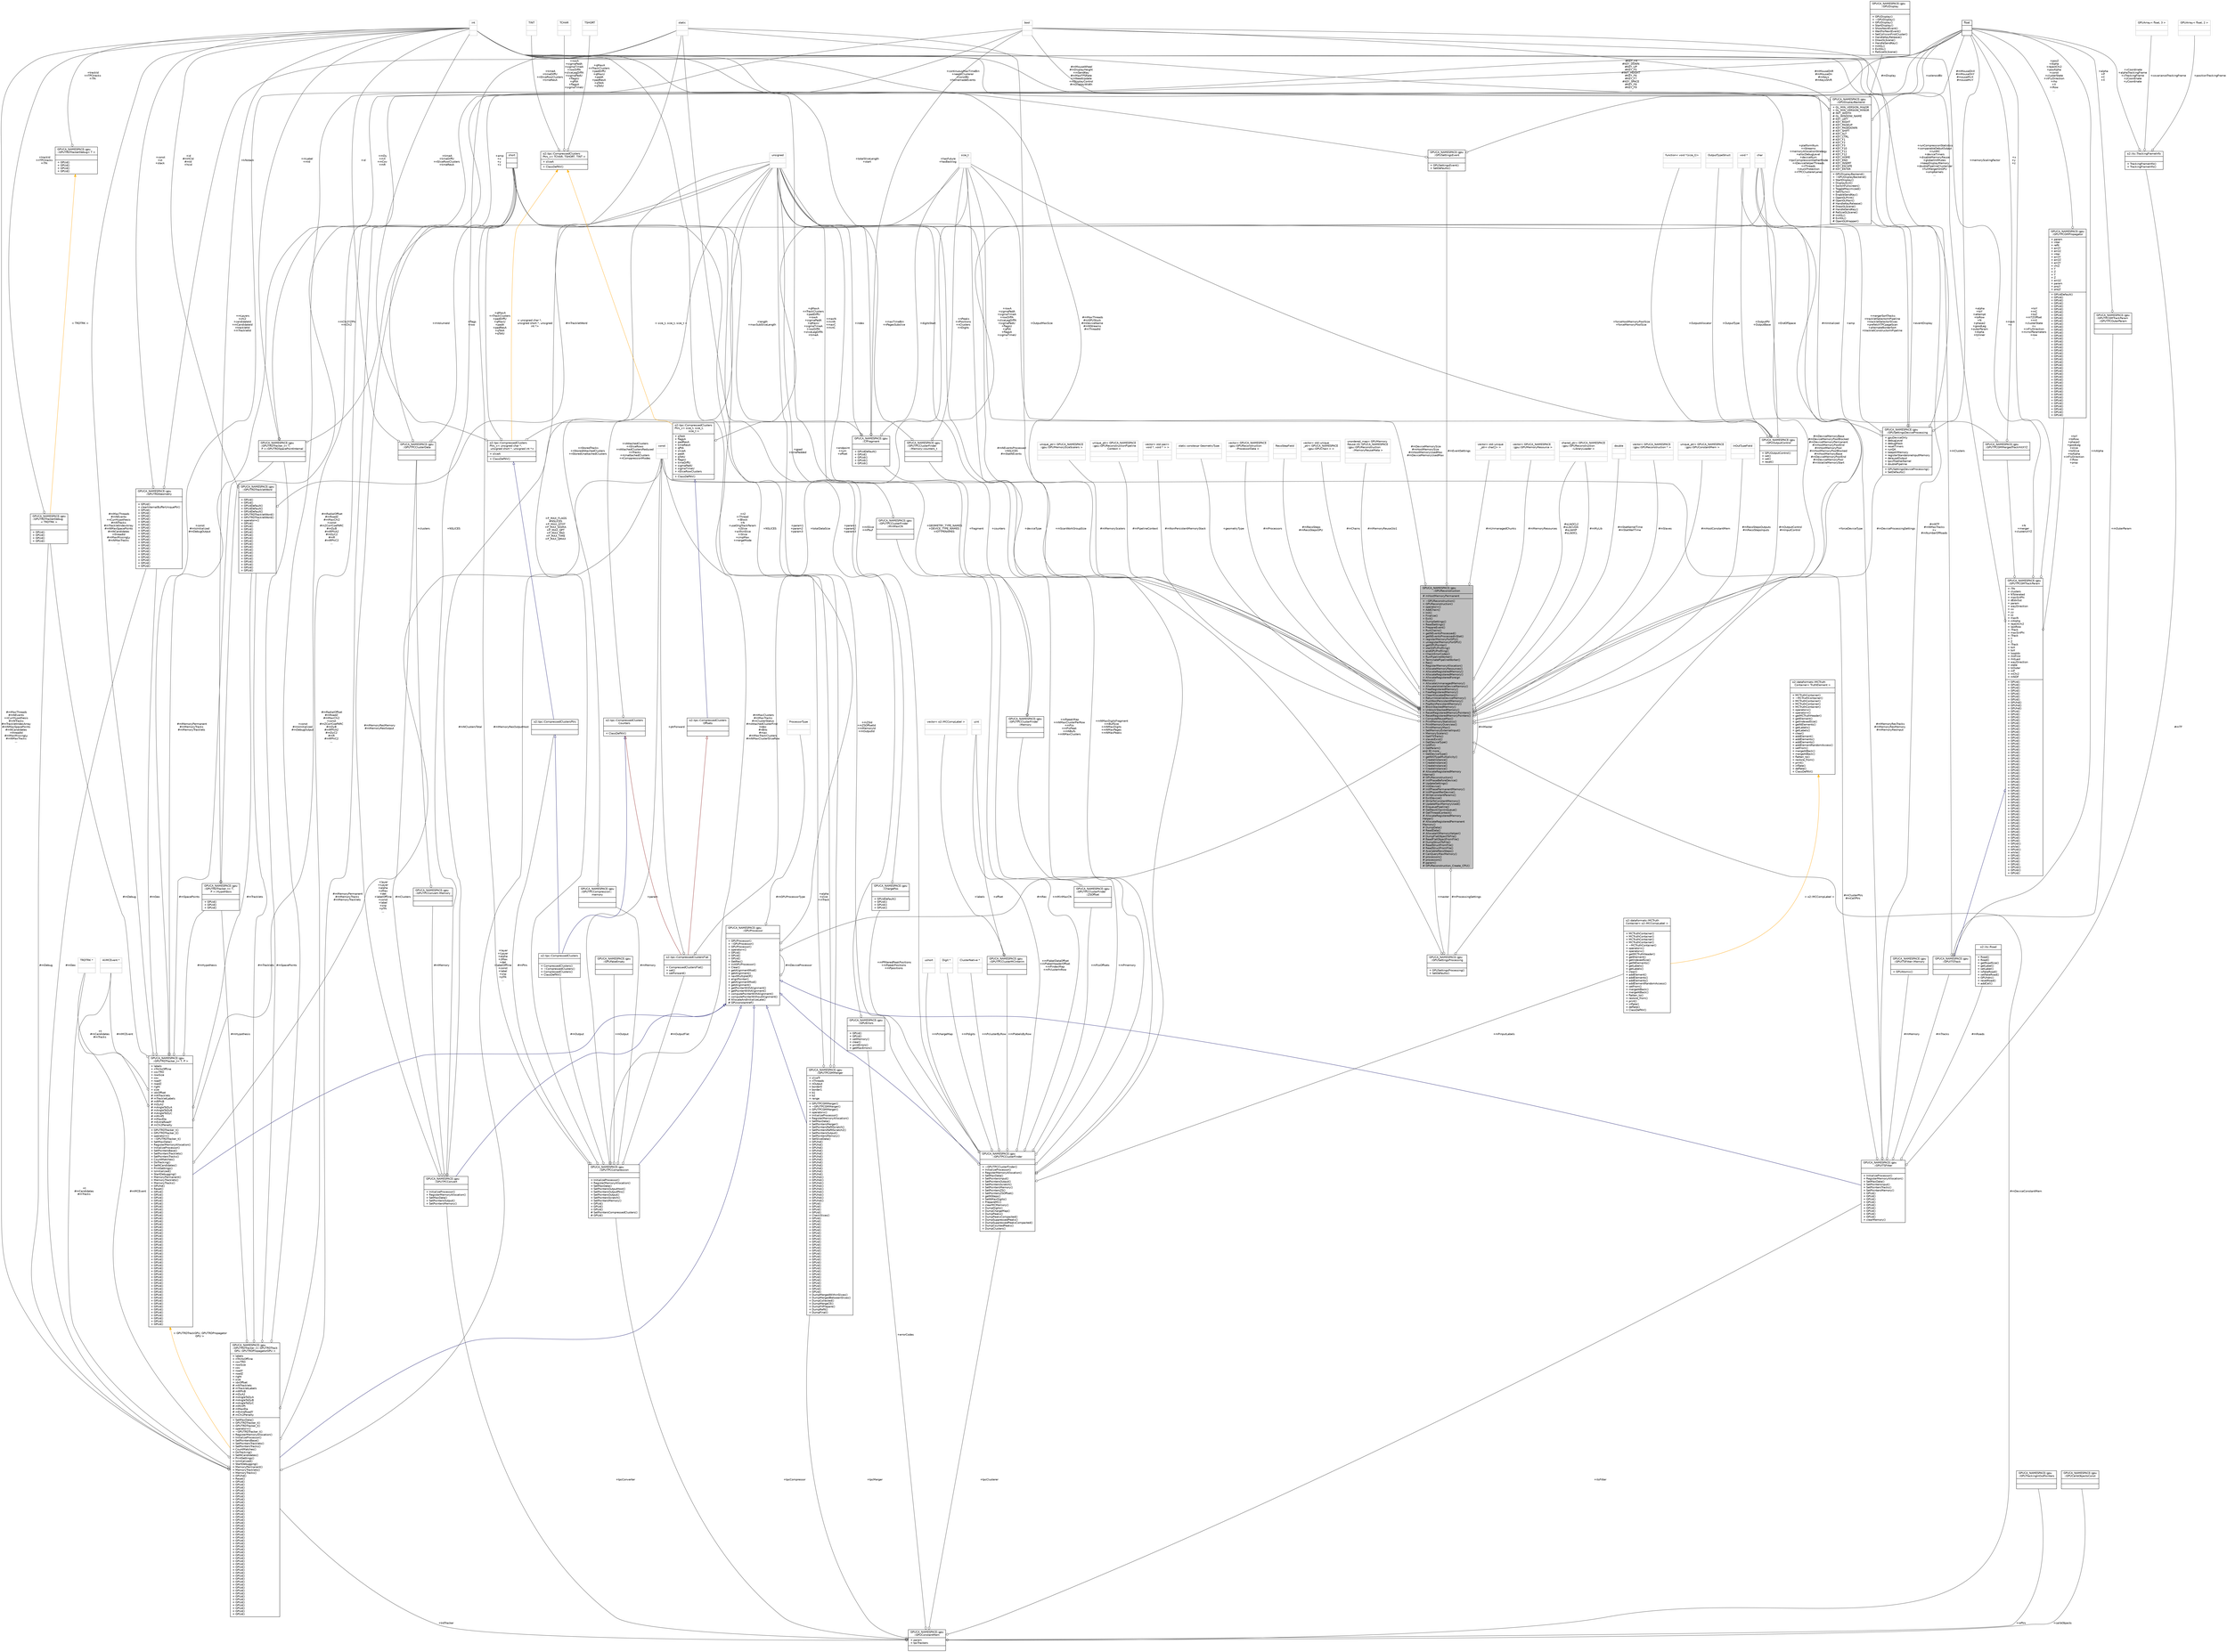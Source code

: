 digraph "GPUCA_NAMESPACE::gpu::GPUReconstruction"
{
 // INTERACTIVE_SVG=YES
  bgcolor="transparent";
  edge [fontname="Helvetica",fontsize="10",labelfontname="Helvetica",labelfontsize="10"];
  node [fontname="Helvetica",fontsize="10",shape=record];
  Node10 [label="{GPUCA_NAMESPACE::gpu\l::GPUReconstruction\n|# mHostMemoryPermanent\l|+ ~GPUReconstruction()\l+ GPUReconstruction()\l+ operator=()\l+ AddChain()\l+ Init()\l+ Finalize()\l+ Exit()\l+ DumpSettings()\l+ ReadSettings()\l+ PrepareEvent()\l+ RunChains()\l+ getNEventsProcessed()\l+ getNEventsProcessedInStat()\l+ registerMemoryForGPU()\l+ unregisterMemoryForGPU()\l+ getGPUPointer()\l+ startGPUProfiling()\l+ endGPUProfiling()\l+ CheckErrorCodes()\l+ RunPipelineWorker()\l+ TerminatePipelineWorker()\l+ Res()\l+ RegisterMemoryAllocation()\l+ AllocateMemoryResources()\l+ AllocateRegisteredMemory()\l+ AllocateRegisteredMemory()\l+ AllocateRegisteredForeign\lMemory()\l+ AllocateUnmanagedMemory()\l+ AllocateVolatileDeviceMemory()\l+ FreeRegisteredMemory()\l+ FreeRegisteredMemory()\l+ ClearAllocatedMemory()\l+ ReturnVolatileDeviceMemory()\l+ PushNonPersistentMemory()\l+ PopNonPersistentMemory()\l+ BlockStackedMemory()\l+ UnblockStackedMemory()\l+ ResetRegisteredMemoryPointers()\l+ ResetRegisteredMemoryPointers()\l+ ComputeReuseMax()\l+ PrintMemoryStatistics()\l+ PrintMemoryOverview()\l+ PrintMemoryMax()\l+ SetMemoryExternalInput()\l+ MemoryScalers()\l+ GetITSTraits()\l+ slavesExist()\l+ GetDeviceType()\l+ IsGPU()\l+ GetParam()\land 30 more...\l+ GetDeviceType()\l+ getNIOTypeMultiplicity()\l+ CreateInstance()\l+ CreateInstance()\l+ CreateInstance()\l+ CreateInstance()\l# AllocateRegisteredMemory\lInternal()\l# GPUReconstruction()\l# InitPhaseBeforeDevice()\l# UpdateSettings()\l# InitDevice()\l# InitPhasePermanentMemory()\l# InitPhaseAfterDevice()\l# WriteConstantParams()\l# ExitDevice()\l# WriteToConstantMemory()\l# UpdateMaxMemoryUsed()\l# EnqueuePipeline()\l# GetNextChainInQueue()\l# GetThreadContext()\l# AllocateRegisteredMemory\lHelper()\l# AllocateRegisteredPermanent\lMemory()\l# DumpData()\l# ReadData()\l# AllocateIOMemoryHelper()\l# DumpFlatObjectToFile()\l# ReadFlatObjectFromFile()\l# DumpStructToFile()\l# ReadStructFromFile()\l# ReadStructFromFile()\l# AvailableRecoSteps()\l# CanQueryMaxMemory()\l# processors()\l# processors()\l# param()\l# GPUReconstruction_Create_CPU()\l}",height=0.2,width=0.4,color="black", fillcolor="grey75", style="filled", fontcolor="black"];
  Node11 -> Node10 [color="grey25",fontsize="10",style="solid",label=" #mUnmanagedChunks" ,arrowhead="odiamond",fontname="Helvetica"];
  Node11 [label="{vector\< std::unique\l_ptr\< char[]\> \>\n||}",height=0.2,width=0.4,color="grey75"];
  Node10 -> Node10 [color="grey25",fontsize="10",style="solid",label=" #mMaster" ,arrowhead="odiamond",fontname="Helvetica"];
  Node12 -> Node10 [color="grey25",fontsize="10",style="solid",label=" #mMemoryResources" ,arrowhead="odiamond",fontname="Helvetica"];
  Node12 [label="{vector\< GPUCA_NAMESPACE\l::gpu::GPUMemoryResource \>\n||}",height=0.2,width=0.4,color="grey75"];
  Node13 -> Node10 [color="grey25",fontsize="10",style="solid",label=" #sLibOCL2\n#sLibCUDA\n#sLibHIP\n#sLibOCL" ,arrowhead="odiamond",fontname="Helvetica"];
  Node13 [label="{shared_ptr\< GPUCA_NAMESPACE\l::gpu::GPUReconstruction\l::LibraryLoader \>\n||}",height=0.2,width=0.4,color="grey75"];
  Node14 -> Node10 [color="grey25",fontsize="10",style="solid",label=" #mStatKernelTime\n#mStatWallTime" ,arrowhead="odiamond",fontname="Helvetica"];
  Node14 [label="{double\n||}",height=0.2,width=0.4,color="grey75"];
  Node15 -> Node10 [color="grey25",fontsize="10",style="solid",label=" #mDeviceProcessingSettings" ,arrowhead="odiamond",fontname="Helvetica"];
  Node15 [label="{GPUCA_NAMESPACE::gpu\l::GPUSettingsDeviceProcessing\n|+ gpuDeviceOnly\l+ debugLevel\l+ debugMask\l+ resetTimers\l+ runQA\l+ keepAllMemory\l+ registerStandaloneInputMemory\l+ delayedOutput\l+ tpccfGatherKernel\l+ doublePipeline\l|+ GPUSettingsDeviceProcessing()\l+ SetDefaults()\l}",height=0.2,width=0.4,color="black",URL="$dd/d45/structGPUCA__NAMESPACE_1_1gpu_1_1GPUSettingsDeviceProcessing.html"];
  Node16 -> Node15 [color="grey25",fontsize="10",style="solid",label=" +memoryScalingFactor" ,arrowhead="odiamond",fontname="Helvetica"];
  Node16 [label="{float\n||}",height=0.2,width=0.4,color="black",URL="$d4/dc3/classfloat.html"];
  Node17 -> Node15 [color="grey25",fontsize="10",style="solid",label=" +mergerSortTracks\n+trackletSelectorInPipeline\n+trackletSelectorSlices\n+prefetchTPCpageScan\n+alternateBorderSort\n+trackletConstructorInPipeline" ,arrowhead="odiamond",fontname="Helvetica"];
  Node17 [label="{char\n||}",height=0.2,width=0.4,color="grey75"];
  Node18 -> Node15 [color="grey25",fontsize="10",style="solid",label=" +forceHostMemoryPoolSize\n+forceMemoryPoolSize" ,arrowhead="odiamond",fontname="Helvetica"];
  Node18 [label="{size_t\n||}",height=0.2,width=0.4,color="grey75"];
  Node19 -> Node15 [color="grey25",fontsize="10",style="solid",label=" +platformNum\n+nStreams\n+memoryAllocationStrategy\n+allocDebugLevel\n+deviceNum\n+tpcCompressionGatherMode\n+nDeviceHelperThreads\n+nThreads\n+stuckProtection\n+nTPCClustererLanes\n..." ,arrowhead="odiamond",fontname="Helvetica"];
  Node19 [label="{int\n||}",height=0.2,width=0.4,color="grey75"];
  Node20 -> Node15 [color="grey25",fontsize="10",style="solid",label=" +runCompressionStatistics\n+comparableDebutOutput\n+runMC\n+deviceTimers\n+disableMemoryReuse\n+globalInitMutex\n+keepDisplayMemory\n+doublePipelineClusterizer\n+fullMergerOnGPU\n+ompKernels\n..." ,arrowhead="odiamond",fontname="Helvetica"];
  Node20 [label="{bool\n||}",height=0.2,width=0.4,color="grey75"];
  Node21 -> Node15 [color="grey25",fontsize="10",style="solid",label=" +eventDisplay" ,arrowhead="odiamond",fontname="Helvetica"];
  Node21 [label="{GPUCA_NAMESPACE::gpu\l::GPUDisplayBackend\n|+ GL_MIN_VERSION_MAJOR\l+ GL_MIN_VERSION_MINOR\l# INIT_WIDTH\l# GL_WINDOW_NAME\l# KEY_LEFT\l# KEY_RIGHT\l# KEY_PAGEUP\l# KEY_PAGEDOWN\l# KEY_SHIFT\l# KEY_ALT\l# KEY_CTRL\l# KEY_F1\l# KEY_F2\l# KEY_F3\l# KEY_F10\l# KEY_F11\l# KEY_F12\l# KEY_HOME\l# KEY_END\l# KEY_INSERT\l# KEY_ESCAPE\l# KEY_ENTER\l|+ GPUDisplayBackend()\l+ ~GPUDisplayBackend()\l+ StartDisplay()\l+ DisplayExit()\l+ SwitchFullscreen()\l+ ToggleMaximized()\l+ SetVSync()\l+ EnableSendKey()\l+ OpenGLPrint()\l# OpenGLMain()\l# HandleKeyRelease()\l# DrawGLScene()\l# HandleSendKey()\l# ReSizeGLScene()\l# InitGL()\l# ExitGL()\l# OpenGLWrapper()\l}",height=0.2,width=0.4,color="black",URL="$d6/d42/classGPUCA__NAMESPACE_1_1gpu_1_1GPUDisplayBackend.html"];
  Node16 -> Node21 [color="grey25",fontsize="10",style="solid",label=" #mMouseDnX\n#mMouseDnY\n#mouseMvX\n#mouseMvY" ,arrowhead="odiamond",fontname="Helvetica"];
  Node22 -> Node21 [color="grey25",fontsize="10",style="solid",label=" #mDisplay" ,arrowhead="odiamond",fontname="Helvetica"];
  Node22 [label="{GPUCA_NAMESPACE::gpu\l::GPUDisplay\n||+ GPUDisplay()\l+ ~GPUDisplay()\l+ GPUDisplay()\l+ StartDisplay()\l+ ShowNextEvent()\l+ WaitForNextEvent()\l+ SetCollisionFirstCluster()\l+ HandleKeyRelease()\l+ DrawGLScene()\l+ HandleSendKey()\l+ InitGL()\l+ ExitGL()\l+ ReSizeGLScene()\l}",height=0.2,width=0.4,color="black",URL="$d9/dda/classGPUCA__NAMESPACE_1_1gpu_1_1GPUDisplay.html"];
  Node19 -> Node21 [color="grey25",fontsize="10",style="solid",label=" #mMouseWheel\n#mDisplayHeight\n+mSendKey\n#mMaxFPSRate\n+mNeedUpdate\n+mDisplayControl\n#mDisplayWidth" ,arrowhead="odiamond",fontname="Helvetica"];
  Node20 -> Node21 [color="grey25",fontsize="10",style="solid",label=" #mMouseDnR\n#mMouseDn\n#mKeys\n#mKeysShift" ,arrowhead="odiamond",fontname="Helvetica"];
  Node23 -> Node21 [color="grey25",fontsize="10",style="solid",label=" #KEY_F4\n#KEY_DOWN\n#KEY_UP\n#KEY_F5\n#INIT_HEIGHT\n#KEY_F6\n#KEY_F7\n#KEY_SPACE\n#KEY_F8\n#KEY_F9\n..." ,arrowhead="odiamond",fontname="Helvetica"];
  Node23 [label="{static\n||}",height=0.2,width=0.4,color="grey75"];
  Node24 -> Node10 [color="grey25",fontsize="10",style="solid",label=" #mSlaves" ,arrowhead="odiamond",fontname="Helvetica"];
  Node24 [label="{vector\< GPUCA_NAMESPACE\l::gpu::GPUReconstruction * \>\n||}",height=0.2,width=0.4,color="grey75"];
  Node25 -> Node10 [color="grey25",fontsize="10",style="solid",label=" #mHostConstantMem" ,arrowhead="odiamond",fontname="Helvetica"];
  Node25 [label="{unique_ptr\< GPUCA_NAMESPACE\l::gpu::GPUConstantMem \>\n||}",height=0.2,width=0.4,color="grey75"];
  Node26 -> Node10 [color="grey25",fontsize="10",style="solid",label=" #mRecoStepsOutputs\n#mRecoStepsInputs" ,arrowhead="odiamond",fontname="Helvetica"];
  Node26 [label="{InOutTypeField\n||}",height=0.2,width=0.4,color="grey75"];
  Node27 -> Node10 [color="grey25",fontsize="10",style="solid",label=" #mMemoryScalers" ,arrowhead="odiamond",fontname="Helvetica"];
  Node27 [label="{unique_ptr\< GPUCA_NAMESPACE\l::gpu::GPUMemorySizeScalers \>\n||}",height=0.2,width=0.4,color="grey75"];
  Node28 -> Node10 [color="grey25",fontsize="10",style="solid",label=" #mOutputControl\n#mInputControl" ,arrowhead="odiamond",fontname="Helvetica"];
  Node28 [label="{GPUCA_NAMESPACE::gpu\l::GPUOutputControl\n||+ GPUOutputControl()\l+ set()\l+ set()\l+ reset()\l}",height=0.2,width=0.4,color="black",URL="$d4/d7c/structGPUCA__NAMESPACE_1_1gpu_1_1GPUOutputControl.html"];
  Node29 -> Node28 [color="grey25",fontsize="10",style="solid",label=" +OutputAllocator" ,arrowhead="odiamond",fontname="Helvetica"];
  Node29 [label="{function\< void *(size_t)\>\n||}",height=0.2,width=0.4,color="grey75"];
  Node17 -> Node28 [color="grey25",fontsize="10",style="solid",label=" +EndOfSpace" ,arrowhead="odiamond",fontname="Helvetica"];
  Node18 -> Node28 [color="grey25",fontsize="10",style="solid",label=" +OutputMaxSize" ,arrowhead="odiamond",fontname="Helvetica"];
  Node30 -> Node28 [color="grey25",fontsize="10",style="solid",label=" +OutputType" ,arrowhead="odiamond",fontname="Helvetica"];
  Node30 [label="{OutputTypeStruct\n||}",height=0.2,width=0.4,color="grey75"];
  Node31 -> Node28 [color="grey25",fontsize="10",style="solid",label=" +OutputPtr\n+OutputBase" ,arrowhead="odiamond",fontname="Helvetica"];
  Node31 [label="{void *\n||}",height=0.2,width=0.4,color="grey75"];
  Node13 -> Node10 [color="grey25",fontsize="10",style="solid",label=" #mMyLib" ,arrowhead="odiamond",fontname="Helvetica"];
  Node32 -> Node10 [color="grey25",fontsize="10",style="solid",label=" #mEventSettings" ,arrowhead="odiamond",fontname="Helvetica"];
  Node32 [label="{GPUCA_NAMESPACE::gpu\l::GPUSettingsEvent\n||+ GPUSettingsEvent()\l+ SetDefaults()\l}",height=0.2,width=0.4,color="black",URL="$d0/d50/structGPUCA__NAMESPACE_1_1gpu_1_1GPUSettingsEvent.html"];
  Node16 -> Node32 [color="grey25",fontsize="10",style="solid",label=" +solenoidBz" ,arrowhead="odiamond",fontname="Helvetica"];
  Node19 -> Node32 [color="grey25",fontsize="10",style="solid",label=" +continuousMaxTimeBin\n+needsClusterer\n+constBz\n+homemadeEvents" ,arrowhead="odiamond",fontname="Helvetica"];
  Node18 -> Node10 [color="grey25",fontsize="10",style="solid",label=" #mDeviceMemorySize\n#mHostMemorySize\n#mHostMemoryUsedMax\n#mDeviceMemoryUsedMax" ,arrowhead="odiamond",fontname="Helvetica"];
  Node33 -> Node10 [color="grey25",fontsize="10",style="solid",label=" #mDeviceConstantMem" ,arrowhead="odiamond",fontname="Helvetica"];
  Node33 [label="{GPUCA_NAMESPACE::gpu\l::GPUConstantMem\n|+ param\l+ tpcTrackers\l|}",height=0.2,width=0.4,color="black",URL="$dc/d57/structGPUCA__NAMESPACE_1_1gpu_1_1GPUConstantMem.html"];
  Node34 -> Node33 [color="grey25",fontsize="10",style="solid",label=" +tpcClusterer" ,arrowhead="odiamond",fontname="Helvetica"];
  Node34 [label="{GPUCA_NAMESPACE::gpu\l::GPUTPCClusterFinder\n||+ ~GPUTPCClusterFinder()\l+ InitializeProcessor()\l+ RegisterMemoryAllocation()\l+ SetMaxData()\l+ SetPointersInput()\l+ SetPointersOutput()\l+ SetPointersScratch()\l+ SetPointersMemory()\l+ SetPointersZS()\l+ SetPointersZSOffset()\l+ getNSteps()\l+ SetNMaxDigits()\l+ PrepareMC()\l+ clearMCMemory()\l+ DumpDigits()\l+ DumpChargeMap()\l+ DumpPeaks()\l+ DumpPeaksCompacted()\l+ DumpSuppressedPeaks()\l+ DumpSuppressedPeaksCompacted()\l+ DumpCountedPeaks()\l+ DumpClusters()\l}",height=0.2,width=0.4,color="black",URL="$da/dac/classGPUCA__NAMESPACE_1_1gpu_1_1GPUTPCClusterFinder.html"];
  Node35 -> Node34 [dir="back",color="midnightblue",fontsize="10",style="solid",arrowtail="onormal",fontname="Helvetica"];
  Node35 [label="{GPUCA_NAMESPACE::gpu\l::GPUProcessor\n||+ GPUProcessor()\l+ ~GPUProcessor()\l+ GPUProcessor()\l+ operator=()\l+ GPUd()\l+ GPUd()\l+ GPUd()\l+ GetRec()\l+ InitGPUProcessor()\l+ Clear()\l+ getAlignmentMod()\l+ getAlignment()\l+ nextMultipleOf()\l+ alignPointer()\l+ getAlignmentMod()\l+ getAlignment()\l+ getPointerWithAlignment()\l+ getPointerWithAlignment()\l+ computePointerWithAlignment()\l+ computePointerWithoutAlignment()\l# AllocateAndInitializeLate()\l# GPUconstantref()\l}",height=0.2,width=0.4,color="black",URL="$d0/dd7/classGPUCA__NAMESPACE_1_1gpu_1_1GPUProcessor.html"];
  Node10 -> Node35 [color="grey25",fontsize="10",style="solid",label=" #mRec" ,arrowhead="odiamond",fontname="Helvetica"];
  Node35 -> Node35 [color="grey25",fontsize="10",style="solid",label=" #mDeviceProcessor" ,arrowhead="odiamond",fontname="Helvetica"];
  Node36 -> Node35 [color="grey25",fontsize="10",style="solid",label=" #mGPUProcessorType" ,arrowhead="odiamond",fontname="Helvetica"];
  Node36 [label="{ProcessorType\n||}",height=0.2,width=0.4,color="grey75"];
  Node37 -> Node35 [color="grey25",fontsize="10",style="solid",label=" +param1\n+param2\n+param3" ,arrowhead="odiamond",fontname="Helvetica"];
  Node37 [label="{unsigned\n||}",height=0.2,width=0.4,color="grey75"];
  Node38 -> Node34 [color="grey25",fontsize="10",style="solid",label=" +mMinMaxCN" ,arrowhead="odiamond",fontname="Helvetica"];
  Node38 [label="{GPUCA_NAMESPACE::gpu\l::GPUTPCClusterFinder\l::MinMaxCN\n||}",height=0.2,width=0.4,color="black",URL="$dc/dc6/structGPUCA__NAMESPACE_1_1gpu_1_1GPUTPCClusterFinder_1_1MinMaxCN.html"];
  Node37 -> Node38 [color="grey25",fontsize="10",style="solid",label=" +maxN\n+minN\n+maxC\n+minC" ,arrowhead="odiamond",fontname="Helvetica"];
  Node39 -> Node34 [color="grey25",fontsize="10",style="solid",label=" +mPmemory" ,arrowhead="odiamond",fontname="Helvetica"];
  Node39 [label="{GPUCA_NAMESPACE::gpu\l::GPUTPCClusterFinder\l::Memory\n||}",height=0.2,width=0.4,color="black",URL="$d6/d9c/structGPUCA__NAMESPACE_1_1gpu_1_1GPUTPCClusterFinder_1_1Memory.html"];
  Node40 -> Node39 [color="grey25",fontsize="10",style="solid",label=" +counters" ,arrowhead="odiamond",fontname="Helvetica"];
  Node40 [label="{GPUCA_NAMESPACE::gpu\l::GPUTPCClusterFinder\l::Memory::counters_t\n||}",height=0.2,width=0.4,color="black",URL="$d6/d42/structGPUCA__NAMESPACE_1_1gpu_1_1GPUTPCClusterFinder_1_1Memory_1_1counters__t.html"];
  Node18 -> Node40 [color="grey25",fontsize="10",style="solid",label=" +nPeaks\n+nPositions\n+nClusters\n+nDigits" ,arrowhead="odiamond",fontname="Helvetica"];
  Node37 -> Node40 [color="grey25",fontsize="10",style="solid",label=" +maxTimeBin\n+nPagesSubslice" ,arrowhead="odiamond",fontname="Helvetica"];
  Node41 -> Node39 [color="grey25",fontsize="10",style="solid",label=" +fragment" ,arrowhead="odiamond",fontname="Helvetica"];
  Node41 [label="{GPUCA_NAMESPACE::gpu\l::CfFragment\n||+ GPUdDefault()\l+ GPUd()\l+ GPUdi()\l+ GPUdi()\l+ GPUdi()\l}",height=0.2,width=0.4,color="black",URL="$db/d3d/structGPUCA__NAMESPACE_1_1gpu_1_1CfFragment.html"];
  Node42 -> Node41 [color="grey25",fontsize="10",style="solid",label=" +length\n+maxSubSliceLength" ,arrowhead="odiamond",fontname="Helvetica"];
  Node42 [label="{short\n||}",height=0.2,width=0.4,color="black",URL="$dc/d10/classshort.html"];
  Node18 -> Node41 [color="grey25",fontsize="10",style="solid",label=" +digitsStart" ,arrowhead="odiamond",fontname="Helvetica"];
  Node19 -> Node41 [color="grey25",fontsize="10",style="solid",label=" +totalSliceLength\n+start" ,arrowhead="odiamond",fontname="Helvetica"];
  Node20 -> Node41 [color="grey25",fontsize="10",style="solid",label=" +hasFuture\n+hasBacklog" ,arrowhead="odiamond",fontname="Helvetica"];
  Node37 -> Node41 [color="grey25",fontsize="10",style="solid",label=" +index" ,arrowhead="odiamond",fontname="Helvetica"];
  Node43 -> Node34 [color="grey25",fontsize="10",style="solid",label=" +mPfilteredPeakPositions\n+mPpeakPositions\n+mPpositions" ,arrowhead="odiamond",fontname="Helvetica"];
  Node43 [label="{GPUCA_NAMESPACE::gpu\l::ChargePos\n||+ GPUdDefault()\l+ GPUdi()\l+ GPUdi()\l+ GPUdi()\l}",height=0.2,width=0.4,color="black",URL="$dd/d68/structGPUCA__NAMESPACE_1_1gpu_1_1ChargePos.html"];
  Node42 -> Node43 [color="grey25",fontsize="10",style="solid",label=" +gpad\n+timePadded" ,arrowhead="odiamond",fontname="Helvetica"];
  Node42 -> Node34 [color="grey25",fontsize="10",style="solid",label=" +mZSId\n+mZSOffsetId\n+mMemoryId\n+mOutputId" ,arrowhead="odiamond",fontname="Helvetica"];
  Node44 -> Node34 [color="grey25",fontsize="10",style="solid",label=" +mPinputLabels" ,arrowhead="odiamond",fontname="Helvetica"];
  Node44 [label="{o2::dataformats::MCTruth\lContainer\< o2::MCCompLabel \>\n||+ MCTruthContainer()\l+ MCTruthContainer()\l+ MCTruthContainer()\l+ MCTruthContainer()\l+ ~MCTruthContainer()\l+ operator=()\l+ operator=()\l+ getMCTruthHeader()\l+ getElement()\l+ getIndexedSize()\l+ getNElements()\l+ getLabels()\l+ getLabels()\l+ clear()\l+ addElement()\l+ addElements()\l+ addElements()\l+ addElementRandomAccess()\l+ setFrom()\l+ mergeAtBack()\l+ mergeAtBack()\l+ flatten_to()\l+ restore_from()\l+ print()\l+ inflate()\l+ deflate()\l+ ClassDefNV()\l}",height=0.2,width=0.4,color="black",URL="$dc/daa/classo2_1_1dataformats_1_1MCTruthContainer.html"];
  Node45 -> Node44 [dir="back",color="orange",fontsize="10",style="solid",label=" \< o2::MCCompLabel \>" ,fontname="Helvetica"];
  Node45 [label="{o2::dataformats::MCTruth\lContainer\< TruthElement \>\n||+ MCTruthContainer()\l+ ~MCTruthContainer()\l+ MCTruthContainer()\l+ MCTruthContainer()\l+ MCTruthContainer()\l+ operator=()\l+ operator=()\l+ getMCTruthHeader()\l+ getElement()\l+ getIndexedSize()\l+ getNElements()\l+ getLabels()\l+ getLabels()\l+ clear()\l+ addElement()\l+ addElements()\l+ addElements()\l+ addElementRandomAccess()\l+ setFrom()\l+ mergeAtBack()\l+ mergeAtBack()\l+ flatten_to()\l+ restore_from()\l+ print()\l+ inflate()\l+ deflate()\l+ ClassDefNV()\l}",height=0.2,width=0.4,color="black",URL="$dc/daa/classo2_1_1dataformats_1_1MCTruthContainer.html",tooltip="A container to hold and manage MC truth information/labels. "];
  Node18 -> Node34 [color="grey25",fontsize="10",style="solid",label=" +mNMaxDigitsFragment\n+mBufSize\n+mNMaxDigits\n+mNMaxPages\n+mNMaxPeaks" ,arrowhead="odiamond",fontname="Helvetica"];
  Node46 -> Node34 [color="grey25",fontsize="10",style="solid",label=" +mPchargeMap" ,arrowhead="odiamond",fontname="Helvetica"];
  Node46 [label="{ushort\n||}",height=0.2,width=0.4,color="grey75"];
  Node47 -> Node34 [color="grey25",fontsize="10",style="solid",label=" +mPdigits" ,arrowhead="odiamond",fontname="Helvetica"];
  Node47 [label="{Digit *\n||}",height=0.2,width=0.4,color="grey75"];
  Node19 -> Node34 [color="grey25",fontsize="10",style="solid",label=" +mISlice\n+mPbuf" ,arrowhead="odiamond",fontname="Helvetica"];
  Node48 -> Node34 [color="grey25",fontsize="10",style="solid",label=" +mPzsOffsets" ,arrowhead="odiamond",fontname="Helvetica"];
  Node48 [label="{GPUCA_NAMESPACE::gpu\l::GPUTPCClusterFinder\l::ZSOffset\n||}",height=0.2,width=0.4,color="black",URL="$da/d0d/structGPUCA__NAMESPACE_1_1gpu_1_1GPUTPCClusterFinder_1_1ZSOffset.html"];
  Node37 -> Node48 [color="grey25",fontsize="10",style="solid",label=" +endpoint\n+num\n+offset" ,arrowhead="odiamond",fontname="Helvetica"];
  Node49 -> Node34 [color="grey25",fontsize="10",style="solid",label=" +mPlabelDataOffset\n+mPlabelHeaderOffset\n+mPindexMap\n+mPclusterInRow" ,arrowhead="odiamond",fontname="Helvetica"];
  Node49 [label="{uint\n||}",height=0.2,width=0.4,color="grey75"];
  Node23 -> Node34 [color="grey25",fontsize="10",style="solid",label=" +mScanWorkGroupSize" ,arrowhead="odiamond",fontname="Helvetica"];
  Node50 -> Node34 [color="grey25",fontsize="10",style="solid",label=" +mPclusterByRow" ,arrowhead="odiamond",fontname="Helvetica"];
  Node50 [label="{ClusterNative *\n||}",height=0.2,width=0.4,color="grey75"];
  Node37 -> Node34 [color="grey25",fontsize="10",style="solid",label=" +mPpeakMap\n+mNMaxClusterPerRow\n+mPzs\n+mPisPeak\n+mNBufs\n+mNMaxClusters" ,arrowhead="odiamond",fontname="Helvetica"];
  Node51 -> Node34 [color="grey25",fontsize="10",style="solid",label=" +mPlabelsByRow" ,arrowhead="odiamond",fontname="Helvetica"];
  Node51 [label="{GPUCA_NAMESPACE::gpu\l::GPUTPCClusterMCInterim\n||}",height=0.2,width=0.4,color="black",URL="$d4/d0e/structGPUCA__NAMESPACE_1_1gpu_1_1GPUTPCClusterMCInterim.html"];
  Node52 -> Node51 [color="grey25",fontsize="10",style="solid",label=" +labels" ,arrowhead="odiamond",fontname="Helvetica"];
  Node52 [label="{vector\< o2::MCCompLabel \>\n||}",height=0.2,width=0.4,color="grey75"];
  Node49 -> Node51 [color="grey25",fontsize="10",style="solid",label=" +offset" ,arrowhead="odiamond",fontname="Helvetica"];
  Node53 -> Node33 [color="grey25",fontsize="10",style="solid",label=" +itsFitter" ,arrowhead="odiamond",fontname="Helvetica"];
  Node53 [label="{GPUCA_NAMESPACE::gpu\l::GPUITSFitter\n||+ InitializeProcessor()\l+ RegisterMemoryAllocation()\l+ SetMaxData()\l+ SetPointersInput()\l+ SetPointersTracks()\l+ SetPointersMemory()\l+ GPUd()\l+ GPUd()\l+ GPUd()\l+ GPUd()\l+ GPUd()\l+ GPUd()\l+ GPUd()\l+ GPUd()\l+ GPUd()\l+ clearMemory()\l}",height=0.2,width=0.4,color="black",URL="$d8/df8/classGPUCA__NAMESPACE_1_1gpu_1_1GPUITSFitter.html"];
  Node35 -> Node53 [dir="back",color="midnightblue",fontsize="10",style="solid",arrowtail="onormal",fontname="Helvetica"];
  Node54 -> Node53 [color="grey25",fontsize="10",style="solid",label=" #mRoads" ,arrowhead="odiamond",fontname="Helvetica"];
  Node54 [label="{o2::its::Road\n||+ Road()\l+ Road()\l+ getRoadSize()\l+ getLabel()\l+ setLabel()\l+ isFakeRoad()\l+ setFakeRoad()\l+ GPUhdni()\l+ resetRoad()\l+ addCell()\l}",height=0.2,width=0.4,color="black",URL="$d2/d7f/classo2_1_1its_1_1Road.html"];
  Node55 -> Node53 [color="grey25",fontsize="10",style="solid",label=" #mMemory" ,arrowhead="odiamond",fontname="Helvetica"];
  Node55 [label="{GPUCA_NAMESPACE::gpu\l::GPUITSFitter::Memory\n||+ GPUAtomic()\l}",height=0.2,width=0.4,color="black",URL="$dc/ddc/structGPUCA__NAMESPACE_1_1gpu_1_1GPUITSFitter_1_1Memory.html"];
  Node56 -> Node53 [color="grey25",fontsize="10",style="solid",label=" #mTF" ,arrowhead="odiamond",fontname="Helvetica"];
  Node56 [label="{o2::its::TrackingFrameInfo\n||+ TrackingFrameInfo()\l+ TrackingFrameInfo()\l}",height=0.2,width=0.4,color="black",URL="$d2/d5f/structo2_1_1its_1_1TrackingFrameInfo.html"];
  Node57 -> Node56 [color="grey25",fontsize="10",style="solid",label=" +covarianceTrackingFrame" ,arrowhead="odiamond",fontname="Helvetica"];
  Node57 [label="{GPUArray\< float, 3 \>\n||}",height=0.2,width=0.4,color="grey75"];
  Node58 -> Node56 [color="grey25",fontsize="10",style="solid",label=" +positionTrackingFrame" ,arrowhead="odiamond",fontname="Helvetica"];
  Node58 [label="{GPUArray\< float, 2 \>\n||}",height=0.2,width=0.4,color="grey75"];
  Node16 -> Node56 [color="grey25",fontsize="10",style="solid",label=" +xCoordinate\n+alphaTrackingFrame\n+xTrackingFrame\n+zCoordinate\n+yCoordinate" ,arrowhead="odiamond",fontname="Helvetica"];
  Node42 -> Node53 [color="grey25",fontsize="10",style="solid",label=" #mMemoryResTracks\n#mMemoryResMemory\n#mMemoryResInput" ,arrowhead="odiamond",fontname="Helvetica"];
  Node19 -> Node53 [color="grey25",fontsize="10",style="solid",label=" #mNTF\n#mNMaxTracks\n+v\n#mNumberOfRoads" ,arrowhead="odiamond",fontname="Helvetica"];
  Node59 -> Node53 [color="grey25",fontsize="10",style="solid",label=" #mTracks" ,arrowhead="odiamond",fontname="Helvetica"];
  Node59 [label="{GPUCA_NAMESPACE::gpu\l::GPUITSTrack\n||}",height=0.2,width=0.4,color="black",URL="$dc/d9a/classGPUCA__NAMESPACE_1_1gpu_1_1GPUITSTrack.html"];
  Node60 -> Node59 [dir="back",color="midnightblue",fontsize="10",style="solid",arrowtail="onormal",fontname="Helvetica"];
  Node60 [label="{GPUCA_NAMESPACE::gpu\l::GPUTPCGMTrackParam\n|+ iTrk\l+ clusters\l+ NTolerated\l+ maxSinPhi\l+ dEdxOut\l+ param\l+ wayDirection\l+ xx\l+ yy\l+ zz\l+ maxN\l+ clAlpha\l+ rejectChi2\l+ lastRow\l+ iTrack\l+ maxSinPhi\l+ iTrack\l+ Y\l+ Z\l+ iTrack\l+ toX\l+ toX\l+ loopIdx\l+ ihitFirst\l+ ihitLast\l+ wayDirection\l+ state\l+ tzOuter\l+ mP\l+ mChi2\l+ mNDF\l|+ GPUd()\l+ GPUd()\l+ GPUd()\l+ GPUd()\l+ GPUd()\l+ GPUd()\l+ GPUd()\l+ GPUhd()\l+ GPUhd()\l+ GPUhd()\l+ GPUd()\l+ GPUd()\l+ GPUd()\l+ GPUd()\l+ GPUd()\l+ GPUd()\l+ GPUd()\l+ GPUd()\l+ GPUd()\l+ GPUd()\l+ GPUd()\l+ GPUd()\l+ GPUd()\l+ GPUd()\l+ GPUd()\l+ GPUd()\l+ GPUd()\l+ GPUd()\l+ GPUd()\l+ GPUd()\l+ GPUd()\l+ GPUd()\l+ GPUd()\l+ GPUd()\l+ GPUd()\l+ GPUd()\l+ GPUd()\l+ GPUd()\l+ GPUd()\l+ GPUd()\l+ GPUd()\l+ GPUd()\l+ GPUd()\l+ GPUd()\l+ GPUd()\l+ GPUd()\l+ GPUd()\l+ GPUd()\l+ GPUd()\l+ GPUd()\l+ GPUd()\l+ GPUd()\l+ GPUd()\l+ GPUd()\l+ GPUd()\l+ GPUdi()\l+ while()\l+ GPUdi()\l+ while()\l+ GPUd()\l+ GPUd()\l+ GPUd()\l+ GPUd()\l+ GPUdi()\l+ GPUdi()\l+ GPUd()\l}",height=0.2,width=0.4,color="black",URL="$df/df6/classGPUCA__NAMESPACE_1_1gpu_1_1GPUTPCGMTrackParam.html"];
  Node61 -> Node60 [color="grey25",fontsize="10",style="solid",label=" +N\n+merger\n+clustersXYZ" ,arrowhead="odiamond",fontname="Helvetica"];
  Node61 [label="{GPUCA_NAMESPACE::gpu\l::GPUTPCGMMergedTrackHitXYZ\n||}",height=0.2,width=0.4,color="black",URL="$df/d81/structGPUCA__NAMESPACE_1_1gpu_1_1GPUTPCGMMergedTrackHitXYZ.html"];
  Node16 -> Node61 [color="grey25",fontsize="10",style="solid",label=" +x\n+y\n+z" ,arrowhead="odiamond",fontname="Helvetica"];
  Node37 -> Node61 [color="grey25",fontsize="10",style="solid",label=" +amp" ,arrowhead="odiamond",fontname="Helvetica"];
  Node62 -> Node60 [color="grey25",fontsize="10",style="solid",label=" +toY\n+toRow\n+phase2\n+goodLeg\n+slice\n+toSlice\n+toAlpha\n+inFlyDirection\n+iRow\n+prop\n..." ,arrowhead="odiamond",fontname="Helvetica"];
  Node62 [label="{GPUCA_NAMESPACE::gpu\l::GPUTPCGMPropagator\n|+ param\l+ inter\l+ refit\l+ err2Y\l+ err2Z\l+ inter\l+ err2Y\l+ err2Z\l+ err2Y\l+ chiZ\l+ Y\l+ Z\l+ Y\l+ Z\l+ err2Z\l+ param\l+ projY\l+ projZ\l|+ GPUdDefault()\l+ GPUd()\l+ GPUd()\l+ GPUd()\l+ GPUd()\l+ GPUd()\l+ GPUd()\l+ GPUd()\l+ GPUd()\l+ GPUd()\l+ GPUd()\l+ GPUd()\l+ GPUd()\l+ GPUd()\l+ GPUd()\l+ GPUd()\l+ GPUd()\l+ GPUd()\l+ GPUd()\l+ GPUd()\l+ GPUd()\l+ GPUd()\l+ GPUd()\l+ GPUd()\l+ GPUd()\l+ GPUd()\l+ GPUd()\l+ GPUd()\l+ GPUd()\l+ GPUd()\l+ GPUd()\l+ GPUd()\l+ GPUd()\l+ GPUd()\l+ GPUd()\l+ GPUd()\l+ GPUd()\l+ GPUd()\l+ GPUd()\l+ GPUd()\l+ GPUd()\l+ GPUd()\l}",height=0.2,width=0.4,color="black",URL="$d8/d01/classGPUCA__NAMESPACE_1_1gpu_1_1GPUTPCGMPropagator.html"];
  Node16 -> Node62 [color="grey25",fontsize="10",style="solid",label=" +posZ\n+Alpha\n+rejectChi2\n+posAlpha\n+const\n+clusterState\n+inFlyDirection\n+rho\n+X\n+iRow\n..." ,arrowhead="odiamond",fontname="Helvetica"];
  Node16 -> Node60 [color="grey25",fontsize="10",style="solid",label=" +toY\n+mC\n+toZ\n+mTZOffset\n+mX\n+clusterState\n+v\n+inFlyDirection\n+mirrorParameters\n+row\n..." ,arrowhead="odiamond",fontname="Helvetica"];
  Node19 -> Node60 [color="grey25",fontsize="10",style="solid",label=" +alpha\n+toY\n+attempt\n+toRow\n+N\n+phase2\n+goodLeg\n+outerParam\n+Alpha\n+tzInner\n..." ,arrowhead="odiamond",fontname="Helvetica"];
  Node20 -> Node60 [color="grey25",fontsize="10",style="solid",label=" +mask\n+v" ,arrowhead="odiamond",fontname="Helvetica"];
  Node16 -> Node59 [color="grey25",fontsize="10",style="solid",label=" +mAlpha" ,arrowhead="odiamond",fontname="Helvetica"];
  Node19 -> Node59 [color="grey25",fontsize="10",style="solid",label=" +mClusters" ,arrowhead="odiamond",fontname="Helvetica"];
  Node63 -> Node59 [color="grey25",fontsize="10",style="solid",label=" +mOuterParam" ,arrowhead="odiamond",fontname="Helvetica"];
  Node63 [label="{GPUCA_NAMESPACE::gpu\l::GPUTPCGMTrackParam\l::GPUTPCOuterParam\n||}",height=0.2,width=0.4,color="black",URL="$d3/d23/structGPUCA__NAMESPACE_1_1gpu_1_1GPUTPCGMTrackParam_1_1GPUTPCOuterParam.html"];
  Node16 -> Node63 [color="grey25",fontsize="10",style="solid",label=" +alpha\n+P\n+C\n+X" ,arrowhead="odiamond",fontname="Helvetica"];
  Node64 -> Node53 [color="grey25",fontsize="10",style="solid",label=" #mClusterPtrs\n#mCellPtrs" ,arrowhead="odiamond",fontname="Helvetica"];
  Node64 [label="{const\n||}",height=0.2,width=0.4,color="grey75"];
  Node65 -> Node33 [color="grey25",fontsize="10",style="solid",label=" +ioPtrs" ,arrowhead="odiamond",fontname="Helvetica"];
  Node65 [label="{GPUCA_NAMESPACE::gpu\l::GPUTrackingInOutPointers\n||}",height=0.2,width=0.4,color="black",URL="$d2/d7f/structGPUCA__NAMESPACE_1_1gpu_1_1GPUTrackingInOutPointers.html"];
  Node66 -> Node33 [color="grey25",fontsize="10",style="solid",label=" +tpcConverter" ,arrowhead="odiamond",fontname="Helvetica"];
  Node66 [label="{GPUCA_NAMESPACE::gpu\l::GPUTPCConvert\n||+ InitializeProcessor()\l+ RegisterMemoryAllocation()\l+ SetMaxData()\l+ SetPointersOutput()\l+ SetPointersMemory()\l}",height=0.2,width=0.4,color="black",URL="$d3/d6f/classGPUCA__NAMESPACE_1_1gpu_1_1GPUTPCConvert.html"];
  Node35 -> Node66 [dir="back",color="midnightblue",fontsize="10",style="solid",arrowtail="onormal",fontname="Helvetica"];
  Node42 -> Node66 [color="grey25",fontsize="10",style="solid",label=" #mMemoryResMemory\n#mMemoryResOutput" ,arrowhead="odiamond",fontname="Helvetica"];
  Node67 -> Node66 [color="grey25",fontsize="10",style="solid",label=" #mClusters" ,arrowhead="odiamond",fontname="Helvetica"];
  Node67 [label="{GPUCA_NAMESPACE::gpu\l::GPUTPCClusterData\n||}",height=0.2,width=0.4,color="black",URL="$de/d16/structGPUCA__NAMESPACE_1_1gpu_1_1GPUTPCClusterData.html"];
  Node16 -> Node67 [color="grey25",fontsize="10",style="solid",label=" +amp\n+x\n+y\n+z" ,arrowhead="odiamond",fontname="Helvetica"];
  Node42 -> Node67 [color="grey25",fontsize="10",style="solid",label=" +flags\n+row" ,arrowhead="odiamond",fontname="Helvetica"];
  Node19 -> Node67 [color="grey25",fontsize="10",style="solid",label=" +id" ,arrowhead="odiamond",fontname="Helvetica"];
  Node68 -> Node66 [color="grey25",fontsize="10",style="solid",label=" #mMemory" ,arrowhead="odiamond",fontname="Helvetica"];
  Node68 [label="{GPUCA_NAMESPACE::gpu\l::GPUTPCConvert::Memory\n||}",height=0.2,width=0.4,color="black",URL="$d4/d0e/structGPUCA__NAMESPACE_1_1gpu_1_1GPUTPCConvert_1_1Memory.html"];
  Node67 -> Node68 [color="grey25",fontsize="10",style="solid",label=" +clusters" ,arrowhead="odiamond",fontname="Helvetica"];
  Node37 -> Node66 [color="grey25",fontsize="10",style="solid",label=" #mNClustersTotal" ,arrowhead="odiamond",fontname="Helvetica"];
  Node23 -> Node66 [color="grey25",fontsize="10",style="solid",label=" +NSLICES" ,arrowhead="odiamond",fontname="Helvetica"];
  Node69 -> Node33 [color="grey25",fontsize="10",style="solid",label=" +trdTracker" ,arrowhead="odiamond",fontname="Helvetica"];
  Node69 [label="{GPUCA_NAMESPACE::gpu\l::GPUTRDTracker_t\< GPUTRDTrack\lGPU, GPUTRDPropagatorGPU \>\n|+ labels\l+ nTrkltsOffline\l+ covTRD\l+ rowSize\l+ cov\l+ roadY\l+ roadZ\l+ right\l+ size\l+ idxOffset\l# mNTracklets\l# mTrackletLabels\l# mRPhiB\l# mDyA2\l# mAngleToDyA\l# mAngleToDyB\l# mAngleToDyC\l# mMinPt\l# mMaxEta\l# mExtraRoadY\l# mChi2Penalty\l|+ SetMaxData()\l+ GPUTRDTracker_t()\l+ GPUTRDTracker_t()\l+ operator=()\l+ ~GPUTRDTracker_t()\l+ RegisterMemoryAllocation()\l+ InitializeProcessor()\l+ SetPointersBase()\l+ SetPointersTracklets()\l+ SetPointersTracks()\l+ CountMatches()\l+ DoTracking()\l+ SetNCandidates()\l+ PrintSettings()\l+ IsInitialized()\l+ StartDebugging()\l+ MemoryPermanent()\l+ MemoryTracklets()\l+ MemoryTracks()\l+ GPUhd()\l+ Reset()\l+ GPUd()\l+ GPUd()\l+ GPUd()\l+ GPUd()\l+ GPUd()\l+ GPUd()\l+ GPUd()\l+ GPUd()\l+ GPUd()\l+ GPUd()\l+ GPUd()\l+ GPUd()\l+ GPUd()\l+ GPUd()\l+ GPUd()\l+ GPUd()\l+ GPUd()\l+ GPUd()\l+ GPUd()\l+ GPUd()\l+ GPUd()\l+ GPUd()\l+ GPUd()\l+ GPUd()\l+ GPUd()\l+ GPUd()\l+ GPUd()\l+ GPUd()\l+ GPUd()\l+ GPUd()\l+ GPUd()\l+ GPUd()\l+ GPUd()\l+ GPUd()\l+ GPUd()\l+ GPUd()\l+ GPUd()\l+ GPUd()\l+ GPUd()\l+ GPUd()\l+ GPUd()\l+ GPUd()\l+ GPUd()\l+ GPUd()\l+ GPUd()\l+ GPUd()\l}",height=0.2,width=0.4,color="black",URL="$db/db5/classGPUCA__NAMESPACE_1_1gpu_1_1GPUTRDTracker__t.html"];
  Node35 -> Node69 [dir="back",color="midnightblue",fontsize="10",style="solid",arrowtail="onormal",fontname="Helvetica"];
  Node70 -> Node69 [color="grey25",fontsize="10",style="solid",label=" #mDebug" ,arrowhead="odiamond",fontname="Helvetica"];
  Node70 [label="{GPUCA_NAMESPACE::gpu\l::GPUTRDTrackerDebug\l\< TRDTRK \>\n||+ GPUd()\l+ GPUd()\l+ GPUd()\l+ GPUd()\l}",height=0.2,width=0.4,color="black",URL="$dd/d07/classGPUCA__NAMESPACE_1_1gpu_1_1GPUTRDTrackerDebug.html"];
  Node19 -> Node70 [color="grey25",fontsize="10",style="solid",label=" +trackId\n+nTPCtracks\n+iTrk" ,arrowhead="odiamond",fontname="Helvetica"];
  Node71 -> Node70 [dir="back",color="orange",fontsize="10",style="solid",label=" \< TRDTRK \>" ,fontname="Helvetica"];
  Node71 [label="{GPUCA_NAMESPACE::gpu\l::GPUTRDTrackerDebug\< T \>\n||+ GPUd()\l+ GPUd()\l+ GPUd()\l+ GPUd()\l}",height=0.2,width=0.4,color="black",URL="$dd/d07/classGPUCA__NAMESPACE_1_1gpu_1_1GPUTRDTrackerDebug.html"];
  Node19 -> Node71 [color="grey25",fontsize="10",style="solid",label=" +trackId\n+nTPCtracks\n+iTrk" ,arrowhead="odiamond",fontname="Helvetica"];
  Node72 -> Node69 [color="grey25",fontsize="10",style="solid",label=" #mGeo" ,arrowhead="odiamond",fontname="Helvetica"];
  Node72 [label="{GPUCA_NAMESPACE::gpu\l::GPUTRDGeometry\n||+ GPUd()\l+ clearInternalBufferUniquePtr()\l+ GPUd()\l+ GPUd()\l+ GPUd()\l+ GPUd()\l+ GPUd()\l+ GPUd()\l+ GPUd()\l+ GPUd()\l+ GPUd()\l+ GPUd()\l+ GPUd()\l+ GPUd()\l+ GPUd()\l+ GPUd()\l+ GPUd()\l+ GPUd()\l+ GPUd()\l+ GPUd()\l+ GPUd()\l+ GPUd()\l}",height=0.2,width=0.4,color="black",URL="$d8/d19/classGPUCA__NAMESPACE_1_1gpu_1_1GPUTRDGeometry.html"];
  Node19 -> Node72 [color="grey25",fontsize="10",style="solid",label=" +const\n+st\n+stack" ,arrowhead="odiamond",fontname="Helvetica"];
  Node23 -> Node72 [color="grey25",fontsize="10",style="solid",label=" +kNstack" ,arrowhead="odiamond",fontname="Helvetica"];
  Node73 -> Node69 [color="grey25",fontsize="10",style="solid",label=" #mTracklets" ,arrowhead="odiamond",fontname="Helvetica"];
  Node73 [label="{GPUCA_NAMESPACE::gpu\l::GPUTRDTrackletWord\n||+ GPUd()\l+ GPUd()\l+ GPUdDefault()\l+ GPUdDefault()\l+ GPUdDefault()\l+ GPUTRDTrackletWord()\l+ GPUTRDTrackletWord()\l+ operator=()\l+ GPUd()\l+ GPUd()\l+ GPUd()\l+ GPUd()\l+ GPUd()\l+ GPUd()\l+ GPUd()\l+ GPUd()\l+ GPUd()\l+ GPUd()\l+ GPUd()\l+ GPUd()\l+ GPUd()\l+ GPUd()\l+ GPUd()\l+ GPUd()\l+ GPUd()\l}",height=0.2,width=0.4,color="black",URL="$d6/d2b/classGPUCA__NAMESPACE_1_1gpu_1_1GPUTRDTrackletWord.html"];
  Node19 -> Node73 [color="grey25",fontsize="10",style="solid",label=" +id\n#mHCId\n#mId\n+hcid" ,arrowhead="odiamond",fontname="Helvetica"];
  Node37 -> Node73 [color="grey25",fontsize="10",style="solid",label=" #mTrackletWord" ,arrowhead="odiamond",fontname="Helvetica"];
  Node74 -> Node69 [color="grey25",fontsize="10",style="solid",label=" #mHypothesis" ,arrowhead="odiamond",fontname="Helvetica"];
  Node74 [label="{GPUCA_NAMESPACE::gpu\l::GPUTRDTracker_t\< T,\l P \>::Hypothesis\n||+ GPUd()\l+ GPUd()\l+ GPUd()\l}",height=0.2,width=0.4,color="black",URL="$d5/dab/structGPUCA__NAMESPACE_1_1gpu_1_1GPUTRDTracker__t_1_1Hypothesis.html"];
  Node16 -> Node74 [color="grey25",fontsize="10",style="solid",label=" +mChi2YZPhi\n+mChi2" ,arrowhead="odiamond",fontname="Helvetica"];
  Node19 -> Node74 [color="grey25",fontsize="10",style="solid",label=" +mLayers\n+chi2\n+candidateId\n+mCandidateId\n+trackletId\n+mTrackletId" ,arrowhead="odiamond",fontname="Helvetica"];
  Node42 -> Node69 [color="grey25",fontsize="10",style="solid",label=" #mMemoryPermanent\n#mMemoryTracks\n#mMemoryTracklets" ,arrowhead="odiamond",fontname="Helvetica"];
  Node16 -> Node69 [color="grey25",fontsize="10",style="solid",label=" #mRadialOffset\n#mRoadZ\n#mMaxChi2\n+const\n#mZCorrCoefNRC\n#mDyB\n#mRPhiA2\n#mDyC2\n#mR\n#mRPhiC2\n..." ,arrowhead="odiamond",fontname="Helvetica"];
  Node75 -> Node69 [color="grey25",fontsize="10",style="solid",label=" +t\n#mCandidates\n#mTracks" ,arrowhead="odiamond",fontname="Helvetica"];
  Node75 [label="{TRDTRK *\n||}",height=0.2,width=0.4,color="grey75"];
  Node19 -> Node69 [color="grey25",fontsize="10",style="solid",label=" #mMaxThreads\n#mNEvents\n+nCurrHypothesis\n#mNTracks\n#mTrackletIndexArray\n#mNMaxSpacePoints\n#mNCandidates\n+threadId\n#mMaxMissingLy\n#mNMaxTracks\n..." ,arrowhead="odiamond",fontname="Helvetica"];
  Node20 -> Node69 [color="grey25",fontsize="10",style="solid",label=" +const\n#mIsInitialized\n#mDebugOutput" ,arrowhead="odiamond",fontname="Helvetica"];
  Node64 -> Node69 [color="grey25",fontsize="10",style="solid",label=" +layer\n+iLayer\n+alpha\n+zMax\n+det\n+labelOffline\n+const\n+label\n+snp\n+pTrk\n..." ,arrowhead="odiamond",fontname="Helvetica"];
  Node76 -> Node69 [color="grey25",fontsize="10",style="solid",label=" #mMCEvent" ,arrowhead="odiamond",fontname="Helvetica"];
  Node76 [label="{AliMCEvent *\n||}",height=0.2,width=0.4,color="grey75"];
  Node77 -> Node69 [color="grey25",fontsize="10",style="solid",label=" #mSpacePoints" ,arrowhead="odiamond",fontname="Helvetica"];
  Node77 [label="{GPUCA_NAMESPACE::gpu\l::GPUTRDTracker_t\< T,\l P \>::GPUTRDSpacePointInternal\n||}",height=0.2,width=0.4,color="black",URL="$db/dd7/structGPUCA__NAMESPACE_1_1gpu_1_1GPUTRDTracker__t_1_1GPUTRDSpacePointInternal.html"];
  Node16 -> Node77 [color="grey25",fontsize="10",style="solid",label=" +mDy\n+mX\n+mCov\n+mR" ,arrowhead="odiamond",fontname="Helvetica"];
  Node19 -> Node77 [color="grey25",fontsize="10",style="solid",label=" +mLabel\n+mId" ,arrowhead="odiamond",fontname="Helvetica"];
  Node37 -> Node77 [color="grey25",fontsize="10",style="solid",label=" +mVolumeId" ,arrowhead="odiamond",fontname="Helvetica"];
  Node78 -> Node69 [dir="back",color="orange",fontsize="10",style="solid",label=" \< GPUTRDTrackGPU, GPUTRDPropagator\lGPU \>" ,fontname="Helvetica"];
  Node78 [label="{GPUCA_NAMESPACE::gpu\l::GPUTRDTracker_t\< T, P \>\n|+ labels\l+ nTrkltsOffline\l+ covTRD\l+ rowSize\l+ cov\l+ roadY\l+ roadZ\l+ right\l+ size\l+ idxOffset\l# mNTracklets\l# mTrackletLabels\l# mRPhiB\l# mDyA2\l# mAngleToDyA\l# mAngleToDyB\l# mAngleToDyC\l# mMinPt\l# mMaxEta\l# mExtraRoadY\l# mChi2Penalty\l|+ GPUTRDTracker_t()\l+ GPUTRDTracker_t()\l+ operator=()\l+ ~GPUTRDTracker_t()\l+ SetMaxData()\l+ RegisterMemoryAllocation()\l+ InitializeProcessor()\l+ SetPointersBase()\l+ SetPointersTracklets()\l+ SetPointersTracks()\l+ CountMatches()\l+ DoTracking()\l+ SetNCandidates()\l+ PrintSettings()\l+ IsInitialized()\l+ StartDebugging()\l+ MemoryPermanent()\l+ MemoryTracklets()\l+ MemoryTracks()\l+ GPUhd()\l+ Reset()\l+ GPUd()\l+ GPUd()\l+ GPUd()\l+ GPUd()\l+ GPUd()\l+ GPUd()\l+ GPUd()\l+ GPUd()\l+ GPUd()\l+ GPUd()\l+ GPUd()\l+ GPUd()\l+ GPUd()\l+ GPUd()\l+ GPUd()\l+ GPUd()\l+ GPUd()\l+ GPUd()\l+ GPUd()\l+ GPUd()\l+ GPUd()\l+ GPUd()\l+ GPUd()\l+ GPUd()\l+ GPUd()\l+ GPUd()\l+ GPUd()\l+ GPUd()\l+ GPUd()\l+ GPUd()\l+ GPUd()\l+ GPUd()\l+ GPUd()\l+ GPUd()\l+ GPUd()\l+ GPUd()\l+ GPUd()\l+ GPUd()\l+ GPUd()\l+ GPUd()\l+ GPUd()\l+ GPUd()\l+ GPUd()\l+ GPUd()\l+ GPUd()\l+ GPUd()\l}",height=0.2,width=0.4,color="black",URL="$db/db5/classGPUCA__NAMESPACE_1_1gpu_1_1GPUTRDTracker__t.html"];
  Node35 -> Node78 [dir="back",color="midnightblue",fontsize="10",style="solid",arrowtail="onormal",fontname="Helvetica"];
  Node70 -> Node78 [color="grey25",fontsize="10",style="solid",label=" #mDebug" ,arrowhead="odiamond",fontname="Helvetica"];
  Node72 -> Node78 [color="grey25",fontsize="10",style="solid",label=" #mGeo" ,arrowhead="odiamond",fontname="Helvetica"];
  Node73 -> Node78 [color="grey25",fontsize="10",style="solid",label=" #mTracklets" ,arrowhead="odiamond",fontname="Helvetica"];
  Node74 -> Node78 [color="grey25",fontsize="10",style="solid",label=" #mHypothesis" ,arrowhead="odiamond",fontname="Helvetica"];
  Node42 -> Node78 [color="grey25",fontsize="10",style="solid",label=" #mMemoryPermanent\n#mMemoryTracks\n#mMemoryTracklets" ,arrowhead="odiamond",fontname="Helvetica"];
  Node16 -> Node78 [color="grey25",fontsize="10",style="solid",label=" #mRadialOffset\n#mRoadZ\n#mMaxChi2\n+const\n#mZCorrCoefNRC\n#mDyB\n#mRPhiA2\n#mDyC2\n#mR\n#mRPhiC2\n..." ,arrowhead="odiamond",fontname="Helvetica"];
  Node75 -> Node78 [color="grey25",fontsize="10",style="solid",label=" +t\n#mCandidates\n#mTracks" ,arrowhead="odiamond",fontname="Helvetica"];
  Node19 -> Node78 [color="grey25",fontsize="10",style="solid",label=" #mMaxThreads\n#mNEvents\n+nCurrHypothesis\n#mNTracks\n#mTrackletIndexArray\n#mNMaxSpacePoints\n#mNCandidates\n+threadId\n#mMaxMissingLy\n#mNMaxTracks\n..." ,arrowhead="odiamond",fontname="Helvetica"];
  Node20 -> Node78 [color="grey25",fontsize="10",style="solid",label=" +const\n#mIsInitialized\n#mDebugOutput" ,arrowhead="odiamond",fontname="Helvetica"];
  Node64 -> Node78 [color="grey25",fontsize="10",style="solid",label=" +layer\n+iLayer\n+alpha\n+zMax\n+det\n+labelOffline\n+const\n+label\n+snp\n+pTrk\n..." ,arrowhead="odiamond",fontname="Helvetica"];
  Node76 -> Node78 [color="grey25",fontsize="10",style="solid",label=" #mMCEvent" ,arrowhead="odiamond",fontname="Helvetica"];
  Node77 -> Node78 [color="grey25",fontsize="10",style="solid",label=" #mSpacePoints" ,arrowhead="odiamond",fontname="Helvetica"];
  Node79 -> Node33 [color="grey25",fontsize="10",style="solid",label=" +errorCodes" ,arrowhead="odiamond",fontname="Helvetica"];
  Node79 [label="{GPUCA_NAMESPACE::gpu\l::GPUErrors\n||+ GPUd()\l+ GPUd()\l+ setMemory()\l+ clear()\l+ printErrors()\l+ getMaxErrors()\l}",height=0.2,width=0.4,color="black",URL="$db/d11/classGPUCA__NAMESPACE_1_1gpu_1_1GPUErrors.html"];
  Node37 -> Node79 [color="grey25",fontsize="10",style="solid",label=" +param1\n+param2\n+param3" ,arrowhead="odiamond",fontname="Helvetica"];
  Node80 -> Node33 [color="grey25",fontsize="10",style="solid",label=" +calibObjects" ,arrowhead="odiamond",fontname="Helvetica"];
  Node80 [label="{GPUCA_NAMESPACE::gpu\l::GPUCalibObjectsConst\n||}",height=0.2,width=0.4,color="black",URL="$d5/d6e/structGPUCA__NAMESPACE_1_1gpu_1_1GPUCalibObjectsConst.html"];
  Node81 -> Node33 [color="grey25",fontsize="10",style="solid",label=" +tpcCompressor" ,arrowhead="odiamond",fontname="Helvetica"];
  Node81 [label="{GPUCA_NAMESPACE::gpu\l::GPUTPCCompression\n||+ InitializeProcessor()\l+ RegisterMemoryAllocation()\l+ SetMaxData()\l+ SetPointersOutputHost()\l+ SetPointersOutputPtrs()\l+ SetPointersOutput()\l+ SetPointersScratch()\l+ SetPointersMemory()\l+ GPUd()\l+ GPUd()\l+ GPUd()\l# SetPointersCompressedClusters()\l# GPUd()\l}",height=0.2,width=0.4,color="black",URL="$d0/da0/classGPUCA__NAMESPACE_1_1gpu_1_1GPUTPCCompression.html"];
  Node35 -> Node81 [dir="back",color="midnightblue",fontsize="10",style="solid",arrowtail="onormal",fontname="Helvetica"];
  Node82 -> Node81 [color="grey25",fontsize="10",style="solid",label=" #mPtrs" ,arrowhead="odiamond",fontname="Helvetica"];
  Node82 [label="{o2::tpc::CompressedClustersPtrs\n||}",height=0.2,width=0.4,color="black",URL="$dd/d10/structo2_1_1tpc_1_1CompressedClustersPtrs.html"];
  Node83 -> Node82 [dir="back",color="midnightblue",fontsize="10",style="solid",arrowtail="onormal",fontname="Helvetica"];
  Node83 [label="{o2::tpc::CompressedClusters\lPtrs_x\< unsigned char *,\l unsigned short *, unsigned int *\>\n|+ sliceA\l|+ ClassDefNV()\l}",height=0.2,width=0.4,color="black",URL="$d7/dea/structo2_1_1tpc_1_1CompressedClustersPtrs__x.html"];
  Node17 -> Node83 [color="grey25",fontsize="10",style="solid",label=" +rowA\n+sigmaPadA\n+sigmaTimeA\n+rowDiffA\n+sliceLegDiffA\n+sigmaPadU\n+flagsU\n+qPtA\n+flagsA\n+sigmaTimeU\n..." ,arrowhead="odiamond",fontname="Helvetica"];
  Node42 -> Node83 [color="grey25",fontsize="10",style="solid",label=" +qMaxA\n+nTrackClusters\n+padDiffU\n+qMaxU\n+padA\n+padResA\n+qTotA\n+qTotU" ,arrowhead="odiamond",fontname="Helvetica"];
  Node19 -> Node83 [color="grey25",fontsize="10",style="solid",label=" +timeA\n+timeDiffU\n+nSliceRowClusters\n+timeResA" ,arrowhead="odiamond",fontname="Helvetica"];
  Node84 -> Node83 [dir="back",color="orange",fontsize="10",style="solid",label=" \< unsigned char *,\l unsigned short *, unsigned\l int *\>" ,fontname="Helvetica"];
  Node84 [label="{o2::tpc::CompressedClusters\lPtrs_x\< TCHAR, TSHORT, TINT \>\n|+ sliceA\l|+ ClassDefNV()\l}",height=0.2,width=0.4,color="black",URL="$d7/dea/structo2_1_1tpc_1_1CompressedClustersPtrs__x.html"];
  Node85 -> Node84 [color="grey25",fontsize="10",style="solid",label=" +rowA\n+sigmaPadA\n+sigmaTimeA\n+rowDiffA\n+sliceLegDiffA\n+sigmaPadU\n+flagsU\n+qPtA\n+flagsA\n+sigmaTimeU\n..." ,arrowhead="odiamond",fontname="Helvetica"];
  Node85 [label="{TCHAR\n||}",height=0.2,width=0.4,color="grey75"];
  Node86 -> Node84 [color="grey25",fontsize="10",style="solid",label=" +qMaxA\n+nTrackClusters\n+padDiffU\n+qMaxU\n+padA\n+padResA\n+qTotA\n+qTotU" ,arrowhead="odiamond",fontname="Helvetica"];
  Node86 [label="{TSHORT\n||}",height=0.2,width=0.4,color="grey75"];
  Node87 -> Node84 [color="grey25",fontsize="10",style="solid",label=" +timeA\n+timeDiffU\n+nSliceRowClusters\n+timeResA" ,arrowhead="odiamond",fontname="Helvetica"];
  Node87 [label="{TINT\n||}",height=0.2,width=0.4,color="grey75"];
  Node42 -> Node81 [color="grey25",fontsize="10",style="solid",label=" #mMemoryResOutputHost" ,arrowhead="odiamond",fontname="Helvetica"];
  Node88 -> Node81 [color="grey25",fontsize="10",style="solid",label=" #mMemory" ,arrowhead="odiamond",fontname="Helvetica"];
  Node88 [label="{GPUCA_NAMESPACE::gpu\l::GPUTPCCompression::\lmemory\n||}",height=0.2,width=0.4,color="black",URL="$d1/d52/structGPUCA__NAMESPACE_1_1gpu_1_1GPUTPCCompression_1_1memory.html"];
  Node37 -> Node88 [color="grey25",fontsize="10",style="solid",label=" +nStoredTracks\n+nStoredAttachedClusters\n+nStoredUnattachedClusters" ,arrowhead="odiamond",fontname="Helvetica"];
  Node89 -> Node81 [color="grey25",fontsize="10",style="solid",label=" +mOutput" ,arrowhead="odiamond",fontname="Helvetica"];
  Node89 [label="{GPUCA_NAMESPACE::gpu\l::GPUFakeEmpty\n||}",height=0.2,width=0.4,color="black",URL="$d7/ddf/classGPUCA__NAMESPACE_1_1gpu_1_1GPUFakeEmpty.html"];
  Node37 -> Node81 [color="grey25",fontsize="10",style="solid",label=" #mMaxClusters\n#mMaxTracks\n#mClusterStatus\n#mAttachedClusterFirst\lIndex\n#nBits\n#max\n#mMaxTrackClusters\n#mNMaxClusterSliceRow" ,arrowhead="odiamond",fontname="Helvetica"];
  Node90 -> Node81 [color="grey25",fontsize="10",style="solid",label=" #mOutputFlat" ,arrowhead="odiamond",fontname="Helvetica"];
  Node90 [label="{o2::tpc::CompressedClustersFlat\n||+ CompressedClustersFlat()\l+ set()\l+ setForward()\l}",height=0.2,width=0.4,color="black",URL="$dd/d43/structo2_1_1tpc_1_1CompressedClustersFlat.html"];
  Node91 -> Node90 [dir="back",color="firebrick4",fontsize="10",style="solid",arrowtail="onormal",fontname="Helvetica"];
  Node91 [label="{o2::tpc::CompressedClusters\lCounters\n||+ ClassDefNV()\l}",height=0.2,width=0.4,color="black",URL="$dd/dd7/structo2_1_1tpc_1_1CompressedClustersCounters.html"];
  Node37 -> Node91 [color="grey25",fontsize="10",style="solid",label=" +nAttachedClusters\n+nSliceRows\n+nAttachedClustersReduced\n+nTracks\n+nUnattachedClusters\n+nComppressionModes" ,arrowhead="odiamond",fontname="Helvetica"];
  Node92 -> Node90 [dir="back",color="firebrick4",fontsize="10",style="solid",arrowtail="onormal",fontname="Helvetica"];
  Node92 [label="{o2::tpc::CompressedClusters\lOffsets\n||}",height=0.2,width=0.4,color="black",URL="$dd/d72/structo2_1_1tpc_1_1CompressedClustersOffsets.html"];
  Node93 -> Node92 [dir="back",color="midnightblue",fontsize="10",style="solid",arrowtail="onormal",fontname="Helvetica"];
  Node93 [label="{o2::tpc::CompressedClusters\lPtrs_x\< size_t, size_t,\l size_t \>\n|+ qTotA\l+ flagsA\l+ padResA\l+ timeResA\l+ qPtA\l+ sliceA\l+ padA\l+ qTotU\l+ flagsU\l+ timeDiffU\l+ sigmaPadU\l+ sigmaTimeU\l+ nSliceRowClusters\l|+ ClassDefNV()\l}",height=0.2,width=0.4,color="black",URL="$d7/dea/structo2_1_1tpc_1_1CompressedClustersPtrs__x.html"];
  Node18 -> Node93 [color="grey25",fontsize="10",style="solid",label=" +qMaxA\n+nTrackClusters\n+padDiffU\n+rowA\n+sigmaPadA\n+qMaxU\n+sigmaTimeA\n+rowDiffA\n+sliceLegDiffA\n+timeA\n..." ,arrowhead="odiamond",fontname="Helvetica"];
  Node84 -> Node93 [dir="back",color="orange",fontsize="10",style="solid",label=" \< size_t, size_t, size_t \>" ,fontname="Helvetica"];
  Node18 -> Node90 [color="grey25",fontsize="10",style="solid",label=" +totalDataSize" ,arrowhead="odiamond",fontname="Helvetica"];
  Node64 -> Node90 [color="grey25",fontsize="10",style="solid",label=" +ptrForward" ,arrowhead="odiamond",fontname="Helvetica"];
  Node64 -> Node81 [color="grey25",fontsize="10",style="solid",label=" +param" ,arrowhead="odiamond",fontname="Helvetica"];
  Node23 -> Node81 [color="grey25",fontsize="10",style="solid",label=" +P_MAX_FLAGS\n#NSLICES\n+P_MAX_QTOT\n+P_MAX_SIGMA\n+P_MAX_QPT\n+P_MAX_PAD\n+P_MAX_TIME\n+P_MAX_QMAX" ,arrowhead="odiamond",fontname="Helvetica"];
  Node94 -> Node81 [color="grey25",fontsize="10",style="solid",label=" #mOutput" ,arrowhead="odiamond",fontname="Helvetica"];
  Node94 [label="{o2::tpc::CompressedClusters\n||+ CompressedClusters()\l+ ~CompressedClusters()\l+ CompressedClusters()\l+ ClassDefNV()\l}",height=0.2,width=0.4,color="black",URL="$d6/d95/structo2_1_1tpc_1_1CompressedClusters.html"];
  Node91 -> Node94 [dir="back",color="midnightblue",fontsize="10",style="solid",arrowtail="onormal",fontname="Helvetica"];
  Node82 -> Node94 [dir="back",color="midnightblue",fontsize="10",style="solid",arrowtail="onormal",fontname="Helvetica"];
  Node95 -> Node33 [color="grey25",fontsize="10",style="solid",label=" +tpcMerger" ,arrowhead="odiamond",fontname="Helvetica"];
  Node95 [label="{GPUCA_NAMESPACE::gpu\l::GPUTPCGMMerger\n|+ sliceTr\l+ nThreads\l+ nOutput\l+ border0\l+ border1\l+ b1\l+ b2\l+ range\l|+ GPUTPCGMMerger()\l+ ~GPUTPCGMMerger()\l+ GPUTPCGMMerger()\l+ operator=()\l+ InitializeProcessor()\l+ RegisterMemoryAllocation()\l+ SetMaxData()\l+ SetPointersMerger()\l+ SetPointersRefitScratch()\l+ SetPointersRefitScratch2()\l+ SetPointersOutput()\l+ SetPointersMemory()\l+ SetSliceData()\l+ GPUhd()\l+ GPUhd()\l+ GPUhd()\l+ GPUhd()\l+ GPUhd()\l+ GPUhd()\l+ GPUhd()\l+ GPUhd()\l+ GPUhd()\l+ GPUhd()\l+ GPUhd()\l+ GPUhd()\l+ GPUhdi()\l+ GPUhdi()\l+ GPUhdi()\l+ GPUhdi()\l+ GPUhdi()\l+ GPUhdi()\l+ GPUhdi()\l+ GPUhdi()\l+ GPUhdi()\l+ GPUd()\l+ GPUd()\l+ GPUd()\l+ GPUd()\l+ CheckSlices()\l+ GPUd()\l+ GPUd()\l+ GPUd()\l+ GPUd()\l+ GPUd()\l+ GPUd()\l+ GPUd()\l+ GPUd()\l+ GPUd()\l+ GPUd()\l+ GPUd()\l+ GPUd()\l+ GPUd()\l+ GPUd()\l+ GPUd()\l+ GPUd()\l+ GPUd()\l+ GPUd()\l+ GPUd()\l+ GPUd()\l+ GPUd()\l+ GPUd()\l+ GPUd()\l+ GPUd()\l+ GPUd()\l+ GPUd()\l+ DumpMergedWithinSlices()\l+ DumpMergedBetweenSlices()\l+ DumpCollected()\l+ DumpMergeCE()\l+ DumpFitPrepare()\l+ DumpRefit()\l+ DumpFinal()\l}",height=0.2,width=0.4,color="black",URL="$d5/d35/classGPUCA__NAMESPACE_1_1gpu_1_1GPUTPCGMMerger.html"];
  Node35 -> Node95 [dir="back",color="midnightblue",fontsize="10",style="solid",arrowtail="onormal",fontname="Helvetica"];
  Node19 -> Node95 [color="grey25",fontsize="10",style="solid",label=" +n2\n+iThread\n+iBlock\n+N\n+useOrigTrackParam\n+jSlice\n+withinSlice\n+iSlice\n+cmpMax\n+mergeMode\n..." ,arrowhead="odiamond",fontname="Helvetica"];
  Node64 -> Node95 [color="grey25",fontsize="10",style="solid",label=" +alpha\n+slice\n+inTrack" ,arrowhead="odiamond",fontname="Helvetica"];
  Node23 -> Node95 [color="grey25",fontsize="10",style="solid",label=" +NSLICES" ,arrowhead="odiamond",fontname="Helvetica"];
  Node96 -> Node10 [color="grey25",fontsize="10",style="solid",label=" #mPipelineContext" ,arrowhead="odiamond",fontname="Helvetica"];
  Node96 [label="{unique_ptr\< GPUCA_NAMESPACE\l::gpu::GPUReconstructionPipeline\lContext \>\n||}",height=0.2,width=0.4,color="grey75"];
  Node97 -> Node10 [color="grey25",fontsize="10",style="solid",label=" #mNonPersistentMemoryStack" ,arrowhead="odiamond",fontname="Helvetica"];
  Node97 [label="{vector\< std::pair\<\l void *, void * \> \>\n||}",height=0.2,width=0.4,color="grey75"];
  Node19 -> Node10 [color="grey25",fontsize="10",style="solid",label=" #mMaxThreads\n#mGPUStuck\n#mDeviceName\n#mNStreams\n#mThreadId" ,arrowhead="odiamond",fontname="Helvetica"];
  Node98 -> Node10 [color="grey25",fontsize="10",style="solid",label=" +geometryType" ,arrowhead="odiamond",fontname="Helvetica"];
  Node98 [label="{static constexpr GeometryType\n||}",height=0.2,width=0.4,color="grey75"];
  Node20 -> Node10 [color="grey25",fontsize="10",style="solid",label=" #mInitialized" ,arrowhead="odiamond",fontname="Helvetica"];
  Node99 -> Node10 [color="grey25",fontsize="10",style="solid",label=" #mProcessors" ,arrowhead="odiamond",fontname="Helvetica"];
  Node99 [label="{vector\< GPUCA_NAMESPACE\l::gpu::GPUReconstruction\l::ProcessorData \>\n||}",height=0.2,width=0.4,color="grey75"];
  Node100 -> Node10 [color="grey25",fontsize="10",style="solid",label=" #mRecoSteps\n#mRecoStepsGPU" ,arrowhead="odiamond",fontname="Helvetica"];
  Node100 [label="{RecoStepField\n||}",height=0.2,width=0.4,color="grey75"];
  Node101 -> Node10 [color="grey25",fontsize="10",style="solid",label=" #mProcessingSettings" ,arrowhead="odiamond",fontname="Helvetica"];
  Node101 [label="{GPUCA_NAMESPACE::gpu\l::GPUSettingsProcessing\n||+ GPUSettingsProcessing()\l+ SetDefaults()\l}",height=0.2,width=0.4,color="black",URL="$d3/d17/structGPUCA__NAMESPACE_1_1gpu_1_1GPUSettingsProcessing.html"];
  Node10 -> Node101 [color="grey25",fontsize="10",style="solid",label=" +master" ,arrowhead="odiamond",fontname="Helvetica"];
  Node17 -> Node101 [color="grey25",fontsize="10",style="solid",label=" +forceDeviceType" ,arrowhead="odiamond",fontname="Helvetica"];
  Node37 -> Node101 [color="grey25",fontsize="10",style="solid",label=" +deviceType" ,arrowhead="odiamond",fontname="Helvetica"];
  Node102 -> Node10 [color="grey25",fontsize="10",style="solid",label=" #mChains" ,arrowhead="odiamond",fontname="Helvetica"];
  Node102 [label="{vector\< std::unique\l_ptr\< GPUCA_NAMESPACE\l::gpu::GPUChain \> \>\n||}",height=0.2,width=0.4,color="grey75"];
  Node64 -> Node10 [color="grey25",fontsize="10",style="solid",label=" +GEOMETRY_TYPE_NAMES\n+DEVICE_TYPE_NAMES\n+IOTYPENAMES" ,arrowhead="odiamond",fontname="Helvetica"];
  Node37 -> Node10 [color="grey25",fontsize="10",style="solid",label=" #mNEventsProcessed\n+NSLICES\n#mStatNEvents" ,arrowhead="odiamond",fontname="Helvetica"];
  Node103 -> Node10 [color="grey25",fontsize="10",style="solid",label=" #mMemoryReuse1to1" ,arrowhead="odiamond",fontname="Helvetica"];
  Node103 [label="{unordered_map\< GPUMemory\lReuse::ID, GPUCA_NAMESPACE\l::gpu::GPUReconstruction\l::MemoryReuseMeta \>\n||}",height=0.2,width=0.4,color="grey75"];
  Node31 -> Node10 [color="grey25",fontsize="10",style="solid",label=" #mDeviceMemoryBase\n#mDeviceMemoryPoolBlocked\n#mDeviceMemoryPermanent\n#mHostMemoryPoolEnd\n#mHostMemoryPool\n#mHostMemoryPoolBlocked\n#mHostMemoryBase\n#mDeviceMemoryPoolEnd\n#mDeviceMemoryPool\n#mVolatileMemoryStart\n..." ,arrowhead="odiamond",fontname="Helvetica"];
}
